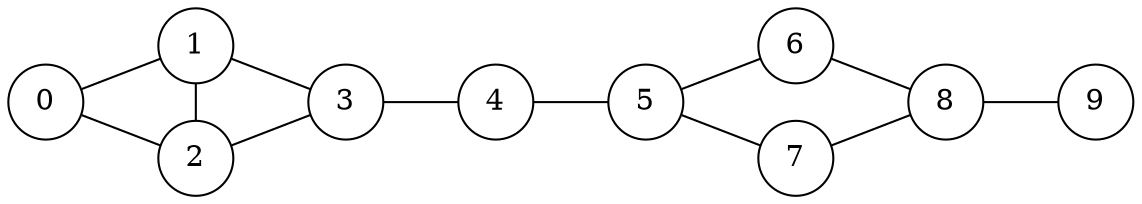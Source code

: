 graph network {
    rankdir = LR;
    {
        node [shape=circle];
        0 -- 1;
        0 -- 2;
        1 -- 2;
        1 -- 3;
        2 -- 3;
        3 -- 4;
        4 -- 5;
        5 -- 6;
        5 -- 7;
        6 -- 8;
        7 -- 8;
        8 -- 9;
    }
    { rank=same; 1; 2; }
    { rank=same; 6; 7; }
}

